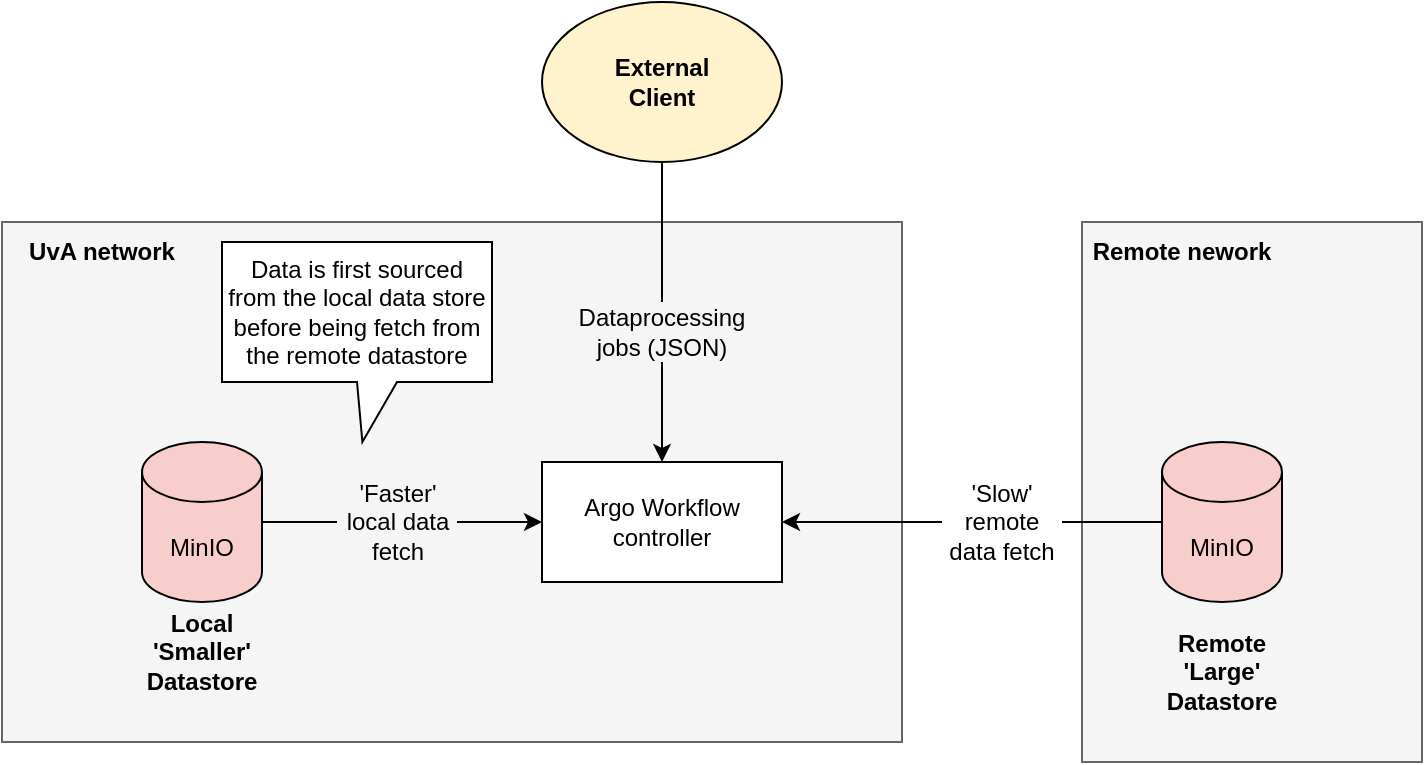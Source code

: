 <mxfile version="26.0.14">
  <diagram name="Page-1" id="Lr2VWu3coFEoMY9z0Jrr">
    <mxGraphModel dx="1050" dy="1755" grid="1" gridSize="10" guides="1" tooltips="1" connect="1" arrows="1" fold="1" page="1" pageScale="1" pageWidth="850" pageHeight="1100" math="0" shadow="0">
      <root>
        <mxCell id="0" />
        <mxCell id="1" parent="0" />
        <mxCell id="CYl2oaZb0qsXkD0Vrxus-27" value="" style="rounded=0;whiteSpace=wrap;html=1;fillColor=#f5f5f5;fontColor=#333333;strokeColor=#666666;" vertex="1" parent="1">
          <mxGeometry x="650" y="100" width="170" height="270" as="geometry" />
        </mxCell>
        <mxCell id="CYl2oaZb0qsXkD0Vrxus-1" value="" style="rounded=0;whiteSpace=wrap;html=1;fillColor=#f5f5f5;strokeColor=#666666;fontColor=#333333;" vertex="1" parent="1">
          <mxGeometry x="110" y="100" width="450" height="260" as="geometry" />
        </mxCell>
        <mxCell id="CYl2oaZb0qsXkD0Vrxus-11" style="edgeStyle=orthogonalEdgeStyle;rounded=0;orthogonalLoop=1;jettySize=auto;html=1;entryX=0;entryY=0.5;entryDx=0;entryDy=0;" edge="1" parent="1" source="CYl2oaZb0qsXkD0Vrxus-25" target="CYl2oaZb0qsXkD0Vrxus-3">
          <mxGeometry relative="1" as="geometry" />
        </mxCell>
        <mxCell id="CYl2oaZb0qsXkD0Vrxus-2" value="MinIO" style="shape=cylinder3;whiteSpace=wrap;html=1;boundedLbl=1;backgroundOutline=1;size=15;fillColor=#f8cecc;strokeColor=#000000;" vertex="1" parent="1">
          <mxGeometry x="180" y="210" width="60" height="80" as="geometry" />
        </mxCell>
        <mxCell id="CYl2oaZb0qsXkD0Vrxus-3" value="Argo Workflow controller" style="rounded=0;whiteSpace=wrap;html=1;" vertex="1" parent="1">
          <mxGeometry x="380" y="220" width="120" height="60" as="geometry" />
        </mxCell>
        <mxCell id="CYl2oaZb0qsXkD0Vrxus-10" style="edgeStyle=orthogonalEdgeStyle;rounded=0;orthogonalLoop=1;jettySize=auto;html=1;" edge="1" parent="1" source="CYl2oaZb0qsXkD0Vrxus-22" target="CYl2oaZb0qsXkD0Vrxus-3">
          <mxGeometry relative="1" as="geometry" />
        </mxCell>
        <mxCell id="CYl2oaZb0qsXkD0Vrxus-4" value="MinIO" style="shape=cylinder3;whiteSpace=wrap;html=1;boundedLbl=1;backgroundOutline=1;size=15;fillColor=#f8cecc;strokeColor=#000000;" vertex="1" parent="1">
          <mxGeometry x="690" y="210" width="60" height="80" as="geometry" />
        </mxCell>
        <mxCell id="CYl2oaZb0qsXkD0Vrxus-5" value="&lt;b&gt;Remote &#39;Large&#39; Datastore&lt;/b&gt;" style="text;html=1;align=center;verticalAlign=middle;whiteSpace=wrap;rounded=0;" vertex="1" parent="1">
          <mxGeometry x="690" y="310" width="60" height="30" as="geometry" />
        </mxCell>
        <mxCell id="CYl2oaZb0qsXkD0Vrxus-6" value="&lt;div&gt;&lt;b&gt;Local &#39;Smaller&#39;&lt;/b&gt;&lt;/div&gt;&lt;div&gt;&lt;b&gt;Datastore&lt;/b&gt;&lt;/div&gt;" style="text;html=1;align=center;verticalAlign=middle;whiteSpace=wrap;rounded=0;" vertex="1" parent="1">
          <mxGeometry x="180" y="300" width="60" height="30" as="geometry" />
        </mxCell>
        <mxCell id="CYl2oaZb0qsXkD0Vrxus-7" value="&lt;b&gt;UvA network&lt;/b&gt;" style="text;html=1;align=center;verticalAlign=middle;whiteSpace=wrap;rounded=0;" vertex="1" parent="1">
          <mxGeometry x="110" y="100" width="100" height="30" as="geometry" />
        </mxCell>
        <mxCell id="CYl2oaZb0qsXkD0Vrxus-16" style="edgeStyle=orthogonalEdgeStyle;rounded=0;orthogonalLoop=1;jettySize=auto;html=1;" edge="1" parent="1" source="CYl2oaZb0qsXkD0Vrxus-20" target="CYl2oaZb0qsXkD0Vrxus-3">
          <mxGeometry relative="1" as="geometry" />
        </mxCell>
        <mxCell id="CYl2oaZb0qsXkD0Vrxus-14" value="" style="ellipse;whiteSpace=wrap;html=1;fillColor=#fff2cc;strokeColor=#000000;" vertex="1" parent="1">
          <mxGeometry x="380" y="-10" width="120" height="80" as="geometry" />
        </mxCell>
        <mxCell id="CYl2oaZb0qsXkD0Vrxus-15" value="&lt;span&gt;External Client&lt;/span&gt;" style="text;html=1;align=center;verticalAlign=middle;whiteSpace=wrap;rounded=0;fontStyle=1" vertex="1" parent="1">
          <mxGeometry x="410" y="15" width="60" height="30" as="geometry" />
        </mxCell>
        <mxCell id="CYl2oaZb0qsXkD0Vrxus-18" value="Data is first sourced from the local data store before being fetch from the remote datastore" style="shape=callout;whiteSpace=wrap;html=1;perimeter=calloutPerimeter;position2=0.52;" vertex="1" parent="1">
          <mxGeometry x="220" y="110" width="135" height="100" as="geometry" />
        </mxCell>
        <mxCell id="CYl2oaZb0qsXkD0Vrxus-21" value="" style="edgeStyle=orthogonalEdgeStyle;rounded=0;orthogonalLoop=1;jettySize=auto;html=1;endArrow=none;startFill=0;" edge="1" parent="1" source="CYl2oaZb0qsXkD0Vrxus-14" target="CYl2oaZb0qsXkD0Vrxus-20">
          <mxGeometry relative="1" as="geometry">
            <mxPoint x="440" y="70" as="sourcePoint" />
            <mxPoint x="440" y="220" as="targetPoint" />
          </mxGeometry>
        </mxCell>
        <mxCell id="CYl2oaZb0qsXkD0Vrxus-20" value="Dataprocessing jobs (JSON)" style="text;html=1;align=center;verticalAlign=middle;whiteSpace=wrap;rounded=0;" vertex="1" parent="1">
          <mxGeometry x="390" y="140" width="100" height="30" as="geometry" />
        </mxCell>
        <mxCell id="CYl2oaZb0qsXkD0Vrxus-23" value="" style="edgeStyle=orthogonalEdgeStyle;rounded=0;orthogonalLoop=1;jettySize=auto;html=1;endArrow=none;startFill=0;" edge="1" parent="1" source="CYl2oaZb0qsXkD0Vrxus-4" target="CYl2oaZb0qsXkD0Vrxus-22">
          <mxGeometry relative="1" as="geometry">
            <mxPoint x="640" y="250" as="sourcePoint" />
            <mxPoint x="500" y="250" as="targetPoint" />
          </mxGeometry>
        </mxCell>
        <mxCell id="CYl2oaZb0qsXkD0Vrxus-22" value="&#39;Slow&#39; remote data fetch" style="text;html=1;align=center;verticalAlign=middle;whiteSpace=wrap;rounded=0;" vertex="1" parent="1">
          <mxGeometry x="580" y="235" width="60" height="30" as="geometry" />
        </mxCell>
        <mxCell id="CYl2oaZb0qsXkD0Vrxus-26" value="" style="edgeStyle=orthogonalEdgeStyle;rounded=0;orthogonalLoop=1;jettySize=auto;html=1;entryX=0;entryY=0.5;entryDx=0;entryDy=0;endArrow=none;startFill=0;" edge="1" parent="1" source="CYl2oaZb0qsXkD0Vrxus-2" target="CYl2oaZb0qsXkD0Vrxus-25">
          <mxGeometry relative="1" as="geometry">
            <mxPoint x="240" y="250" as="sourcePoint" />
            <mxPoint x="380" y="250" as="targetPoint" />
          </mxGeometry>
        </mxCell>
        <mxCell id="CYl2oaZb0qsXkD0Vrxus-25" value="&#39;Faster&#39; local data fetch" style="text;html=1;align=center;verticalAlign=middle;whiteSpace=wrap;rounded=0;" vertex="1" parent="1">
          <mxGeometry x="277.5" y="235" width="60" height="30" as="geometry" />
        </mxCell>
        <mxCell id="CYl2oaZb0qsXkD0Vrxus-28" value="Remote nework" style="text;html=1;align=center;verticalAlign=middle;whiteSpace=wrap;rounded=0;fontStyle=1" vertex="1" parent="1">
          <mxGeometry x="650" y="100" width="100" height="30" as="geometry" />
        </mxCell>
      </root>
    </mxGraphModel>
  </diagram>
</mxfile>
